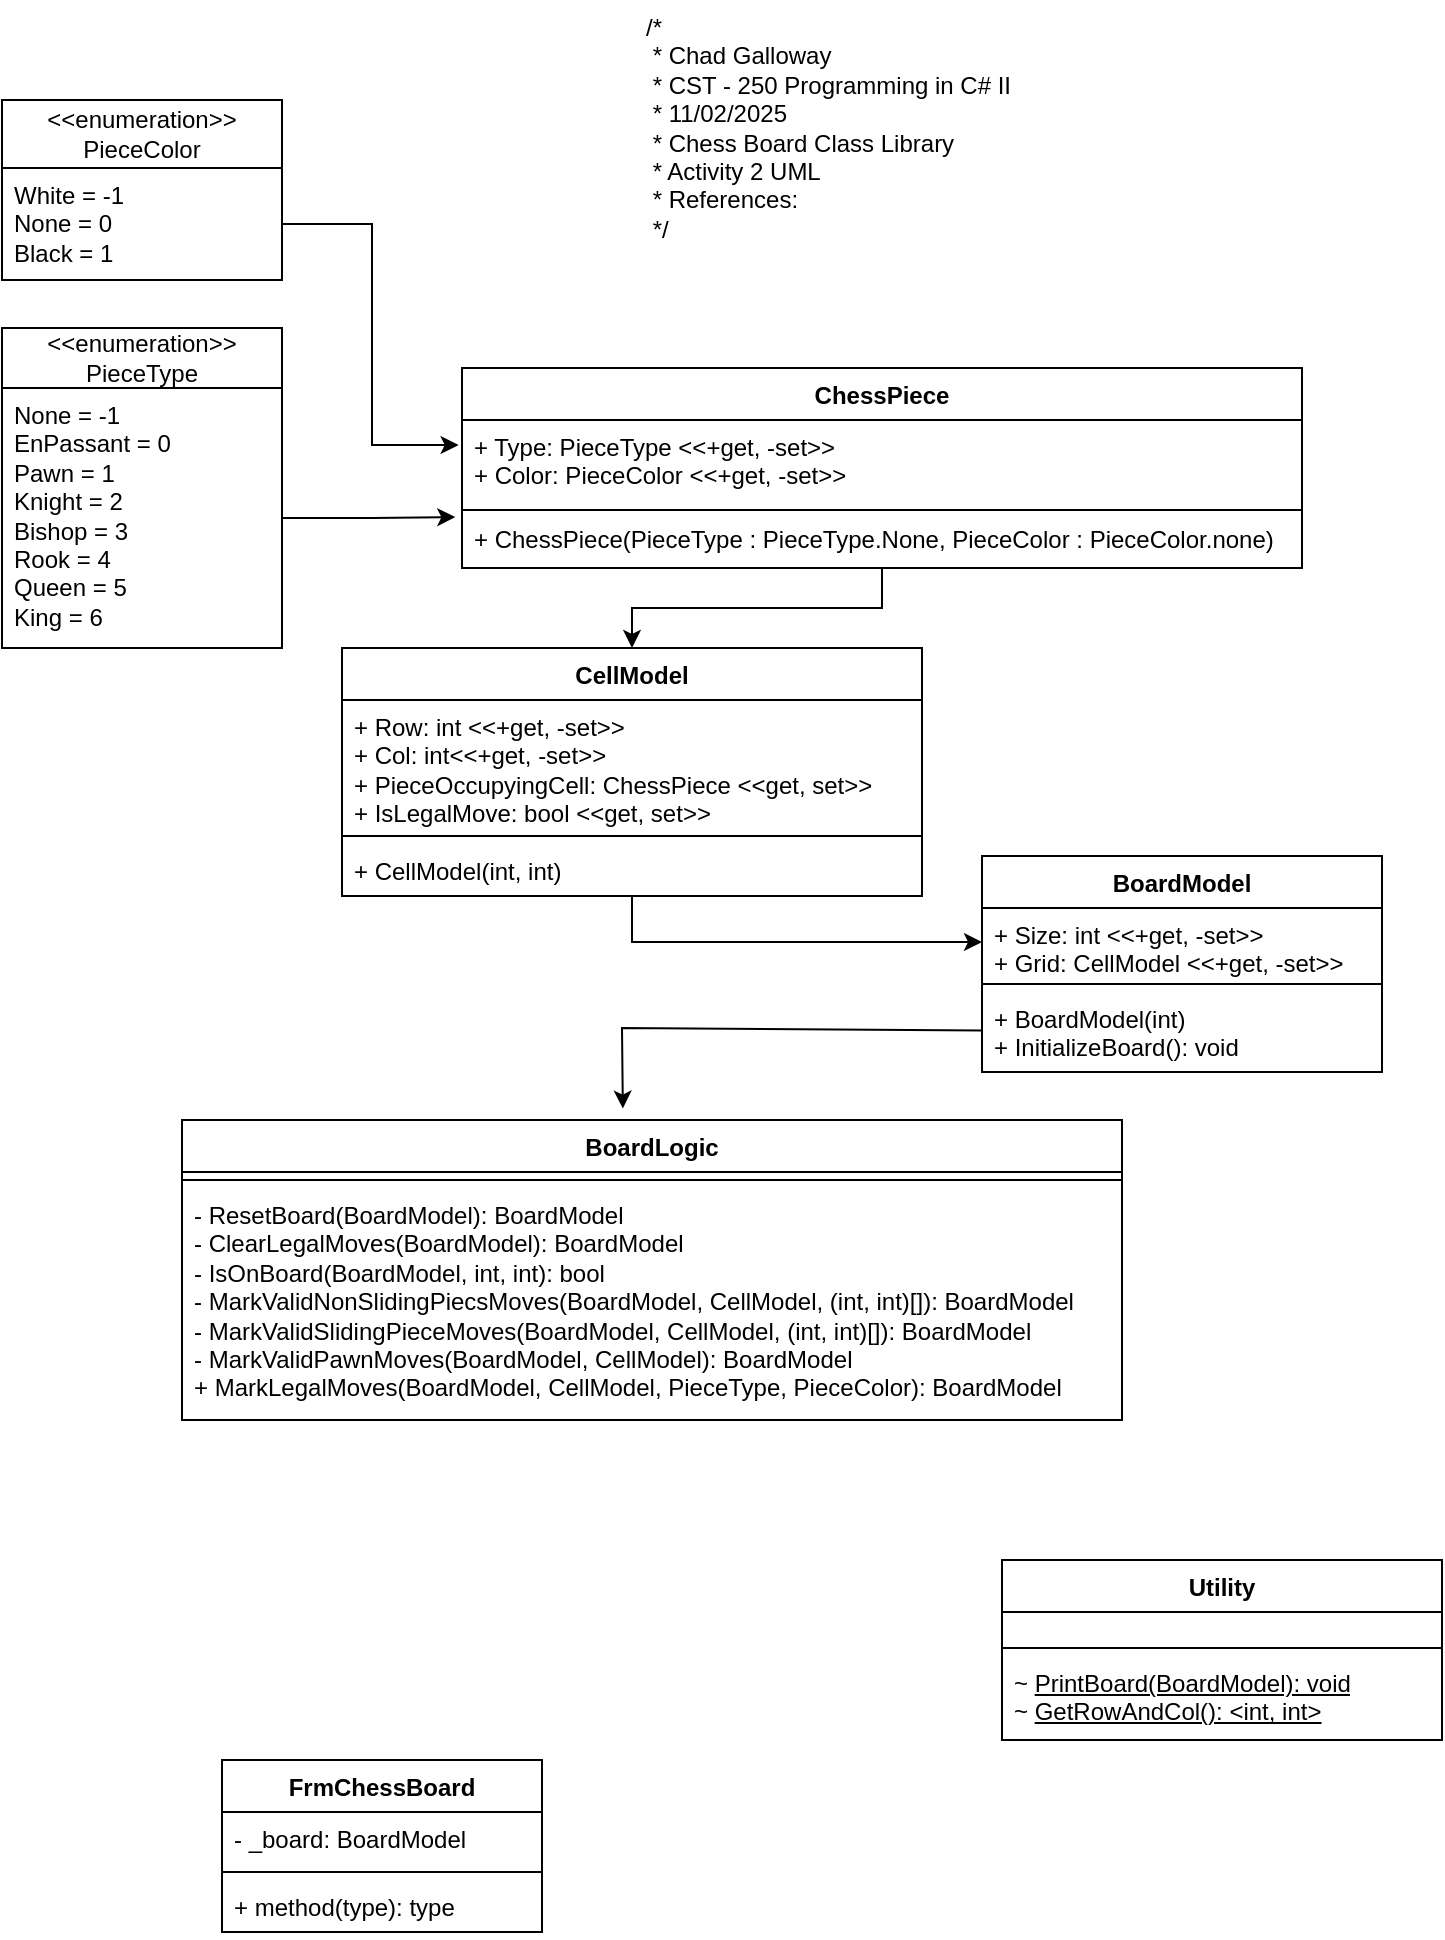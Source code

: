 <mxfile version="28.2.8">
  <diagram name="Page-1" id="tsHHCG1otfEHiUiGUumg">
    <mxGraphModel dx="1678" dy="874" grid="1" gridSize="10" guides="1" tooltips="1" connect="1" arrows="1" fold="1" page="1" pageScale="1" pageWidth="850" pageHeight="1100" math="0" shadow="0">
      <root>
        <mxCell id="0" />
        <mxCell id="1" parent="0" />
        <mxCell id="hlYQWEDlFGostlsgLX7R-3" style="edgeStyle=orthogonalEdgeStyle;rounded=0;orthogonalLoop=1;jettySize=auto;html=1;entryX=0;entryY=0.5;entryDx=0;entryDy=0;" edge="1" parent="1" source="fw58HAAdcJAM5Pez11N_-1" target="fw58HAAdcJAM5Pez11N_-6">
          <mxGeometry relative="1" as="geometry" />
        </mxCell>
        <mxCell id="fw58HAAdcJAM5Pez11N_-1" value="CellModel" style="swimlane;fontStyle=1;align=center;verticalAlign=top;childLayout=stackLayout;horizontal=1;startSize=26;horizontalStack=0;resizeParent=1;resizeParentMax=0;resizeLast=0;collapsible=1;marginBottom=0;whiteSpace=wrap;html=1;" parent="1" vertex="1">
          <mxGeometry x="240" y="364" width="290" height="124" as="geometry" />
        </mxCell>
        <mxCell id="fw58HAAdcJAM5Pez11N_-2" value="+ Row: int &amp;lt;&amp;lt;+get, -set&amp;gt;&amp;gt;&lt;div&gt;+ Col: int&amp;lt;&amp;lt;+get, -set&amp;gt;&amp;gt;&lt;/div&gt;&lt;div&gt;+ PieceOccupyingCell: ChessPiece &amp;lt;&amp;lt;get, set&amp;gt;&amp;gt;&lt;/div&gt;&lt;div&gt;+ IsLegalMove: bool &amp;lt;&amp;lt;get, set&amp;gt;&amp;gt;&lt;/div&gt;" style="text;strokeColor=none;fillColor=none;align=left;verticalAlign=top;spacingLeft=4;spacingRight=4;overflow=hidden;rotatable=0;points=[[0,0.5],[1,0.5]];portConstraint=eastwest;whiteSpace=wrap;html=1;" parent="fw58HAAdcJAM5Pez11N_-1" vertex="1">
          <mxGeometry y="26" width="290" height="64" as="geometry" />
        </mxCell>
        <mxCell id="fw58HAAdcJAM5Pez11N_-3" value="" style="line;strokeWidth=1;fillColor=none;align=left;verticalAlign=middle;spacingTop=-1;spacingLeft=3;spacingRight=3;rotatable=0;labelPosition=right;points=[];portConstraint=eastwest;strokeColor=inherit;" parent="fw58HAAdcJAM5Pez11N_-1" vertex="1">
          <mxGeometry y="90" width="290" height="8" as="geometry" />
        </mxCell>
        <mxCell id="fw58HAAdcJAM5Pez11N_-4" value="+ CellModel(int, int)" style="text;strokeColor=none;fillColor=none;align=left;verticalAlign=top;spacingLeft=4;spacingRight=4;overflow=hidden;rotatable=0;points=[[0,0.5],[1,0.5]];portConstraint=eastwest;whiteSpace=wrap;html=1;" parent="fw58HAAdcJAM5Pez11N_-1" vertex="1">
          <mxGeometry y="98" width="290" height="26" as="geometry" />
        </mxCell>
        <mxCell id="fw58HAAdcJAM5Pez11N_-5" value="BoardModel" style="swimlane;fontStyle=1;align=center;verticalAlign=top;childLayout=stackLayout;horizontal=1;startSize=26;horizontalStack=0;resizeParent=1;resizeParentMax=0;resizeLast=0;collapsible=1;marginBottom=0;whiteSpace=wrap;html=1;" parent="1" vertex="1">
          <mxGeometry x="560" y="468" width="200" height="108" as="geometry" />
        </mxCell>
        <mxCell id="fw58HAAdcJAM5Pez11N_-6" value="+ Size: int &amp;lt;&amp;lt;+get, -set&amp;gt;&amp;gt;&lt;div&gt;+ Grid: CellModel &amp;lt;&amp;lt;+get, -set&amp;gt;&amp;gt;&lt;/div&gt;" style="text;strokeColor=none;fillColor=none;align=left;verticalAlign=top;spacingLeft=4;spacingRight=4;overflow=hidden;rotatable=0;points=[[0,0.5],[1,0.5]];portConstraint=eastwest;whiteSpace=wrap;html=1;" parent="fw58HAAdcJAM5Pez11N_-5" vertex="1">
          <mxGeometry y="26" width="200" height="34" as="geometry" />
        </mxCell>
        <mxCell id="fw58HAAdcJAM5Pez11N_-7" value="" style="line;strokeWidth=1;fillColor=none;align=left;verticalAlign=middle;spacingTop=-1;spacingLeft=3;spacingRight=3;rotatable=0;labelPosition=right;points=[];portConstraint=eastwest;strokeColor=inherit;" parent="fw58HAAdcJAM5Pez11N_-5" vertex="1">
          <mxGeometry y="60" width="200" height="8" as="geometry" />
        </mxCell>
        <mxCell id="fw58HAAdcJAM5Pez11N_-8" value="+ BoardModel(int)&lt;div&gt;+ InitializeBoard(): void&lt;/div&gt;" style="text;strokeColor=none;fillColor=none;align=left;verticalAlign=top;spacingLeft=4;spacingRight=4;overflow=hidden;rotatable=0;points=[[0,0.5],[1,0.5]];portConstraint=eastwest;whiteSpace=wrap;html=1;" parent="fw58HAAdcJAM5Pez11N_-5" vertex="1">
          <mxGeometry y="68" width="200" height="40" as="geometry" />
        </mxCell>
        <mxCell id="fw58HAAdcJAM5Pez11N_-9" value="BoardLogic" style="swimlane;fontStyle=1;align=center;verticalAlign=top;childLayout=stackLayout;horizontal=1;startSize=26;horizontalStack=0;resizeParent=1;resizeParentMax=0;resizeLast=0;collapsible=1;marginBottom=0;whiteSpace=wrap;html=1;" parent="1" vertex="1">
          <mxGeometry x="160" y="600" width="470" height="150" as="geometry" />
        </mxCell>
        <mxCell id="fw58HAAdcJAM5Pez11N_-11" value="" style="line;strokeWidth=1;fillColor=none;align=left;verticalAlign=middle;spacingTop=-1;spacingLeft=3;spacingRight=3;rotatable=0;labelPosition=right;points=[];portConstraint=eastwest;strokeColor=inherit;" parent="fw58HAAdcJAM5Pez11N_-9" vertex="1">
          <mxGeometry y="26" width="470" height="8" as="geometry" />
        </mxCell>
        <mxCell id="fw58HAAdcJAM5Pez11N_-12" value="- ResetBoard(BoardModel): BoardModel&lt;div&gt;- ClearLegalMoves(BoardModel): BoardModel&lt;br&gt;&lt;div&gt;- IsOnBoard(BoardModel, int, int): bool&lt;/div&gt;&lt;div&gt;- MarkValidNonSlidingPiecsMoves(BoardModel, CellModel, (int, int)[]): BoardModel&lt;/div&gt;&lt;div&gt;- MarkValidSlidingPieceMoves(&lt;span style=&quot;background-color: transparent; color: light-dark(rgb(0, 0, 0), rgb(255, 255, 255));&quot;&gt;BoardModel, CellModel, (int, int)[]): BoardModel&lt;/span&gt;&lt;/div&gt;&lt;div&gt;- MarkValidPawnMoves(BoardModel, CellModel): BoardModel&lt;/div&gt;&lt;div&gt;+ MarkLegalMoves(BoardModel, CellModel, PieceType, PieceColor): BoardModel&lt;/div&gt;&lt;div&gt;&lt;br&gt;&lt;/div&gt;&lt;/div&gt;" style="text;strokeColor=none;fillColor=none;align=left;verticalAlign=top;spacingLeft=4;spacingRight=4;overflow=hidden;rotatable=0;points=[[0,0.5],[1,0.5]];portConstraint=eastwest;whiteSpace=wrap;html=1;" parent="fw58HAAdcJAM5Pez11N_-9" vertex="1">
          <mxGeometry y="34" width="470" height="116" as="geometry" />
        </mxCell>
        <mxCell id="fw58HAAdcJAM5Pez11N_-13" value="Utility" style="swimlane;fontStyle=1;align=center;verticalAlign=top;childLayout=stackLayout;horizontal=1;startSize=26;horizontalStack=0;resizeParent=1;resizeParentMax=0;resizeLast=0;collapsible=1;marginBottom=0;whiteSpace=wrap;html=1;" parent="1" vertex="1">
          <mxGeometry x="570" y="820" width="220" height="90" as="geometry" />
        </mxCell>
        <mxCell id="fw58HAAdcJAM5Pez11N_-14" value="&lt;div&gt;&lt;br&gt;&lt;/div&gt;" style="text;strokeColor=none;fillColor=none;align=left;verticalAlign=top;spacingLeft=4;spacingRight=4;overflow=hidden;rotatable=0;points=[[0,0.5],[1,0.5]];portConstraint=eastwest;whiteSpace=wrap;html=1;" parent="fw58HAAdcJAM5Pez11N_-13" vertex="1">
          <mxGeometry y="26" width="220" height="14" as="geometry" />
        </mxCell>
        <mxCell id="fw58HAAdcJAM5Pez11N_-15" value="" style="line;strokeWidth=1;fillColor=none;align=left;verticalAlign=middle;spacingTop=-1;spacingLeft=3;spacingRight=3;rotatable=0;labelPosition=right;points=[];portConstraint=eastwest;strokeColor=inherit;" parent="fw58HAAdcJAM5Pez11N_-13" vertex="1">
          <mxGeometry y="40" width="220" height="8" as="geometry" />
        </mxCell>
        <mxCell id="fw58HAAdcJAM5Pez11N_-16" value="~ &lt;u&gt;PrintBoard(BoardModel): void&lt;/u&gt;&lt;div&gt;~ &lt;u&gt;GetRowAndCol(): &amp;lt;int, int&amp;gt;&lt;/u&gt;&amp;nbsp;&lt;/div&gt;" style="text;strokeColor=none;fillColor=none;align=left;verticalAlign=top;spacingLeft=4;spacingRight=4;overflow=hidden;rotatable=0;points=[[0,0.5],[1,0.5]];portConstraint=eastwest;whiteSpace=wrap;html=1;" parent="fw58HAAdcJAM5Pez11N_-13" vertex="1">
          <mxGeometry y="48" width="220" height="42" as="geometry" />
        </mxCell>
        <mxCell id="fw58HAAdcJAM5Pez11N_-17" value="FrmChessBoard" style="swimlane;fontStyle=1;align=center;verticalAlign=top;childLayout=stackLayout;horizontal=1;startSize=26;horizontalStack=0;resizeParent=1;resizeParentMax=0;resizeLast=0;collapsible=1;marginBottom=0;whiteSpace=wrap;html=1;" parent="1" vertex="1">
          <mxGeometry x="180" y="920" width="160" height="86" as="geometry" />
        </mxCell>
        <mxCell id="fw58HAAdcJAM5Pez11N_-18" value="- _board: BoardModel" style="text;strokeColor=none;fillColor=none;align=left;verticalAlign=top;spacingLeft=4;spacingRight=4;overflow=hidden;rotatable=0;points=[[0,0.5],[1,0.5]];portConstraint=eastwest;whiteSpace=wrap;html=1;" parent="fw58HAAdcJAM5Pez11N_-17" vertex="1">
          <mxGeometry y="26" width="160" height="26" as="geometry" />
        </mxCell>
        <mxCell id="fw58HAAdcJAM5Pez11N_-19" value="" style="line;strokeWidth=1;fillColor=none;align=left;verticalAlign=middle;spacingTop=-1;spacingLeft=3;spacingRight=3;rotatable=0;labelPosition=right;points=[];portConstraint=eastwest;strokeColor=inherit;" parent="fw58HAAdcJAM5Pez11N_-17" vertex="1">
          <mxGeometry y="52" width="160" height="8" as="geometry" />
        </mxCell>
        <mxCell id="fw58HAAdcJAM5Pez11N_-20" value="+ method(type): type" style="text;strokeColor=none;fillColor=none;align=left;verticalAlign=top;spacingLeft=4;spacingRight=4;overflow=hidden;rotatable=0;points=[[0,0.5],[1,0.5]];portConstraint=eastwest;whiteSpace=wrap;html=1;" parent="fw58HAAdcJAM5Pez11N_-17" vertex="1">
          <mxGeometry y="60" width="160" height="26" as="geometry" />
        </mxCell>
        <mxCell id="fw58HAAdcJAM5Pez11N_-30" value="/*&#xa; * Chad Galloway&#xa; * CST - 250 Programming in C# II&#xa; * 11/02/2025&#xa; * Chess Board Class Library&#xa; * Activity 2 UML&#xa; * References:&#xa; */" style="text;whiteSpace=wrap;" parent="1" vertex="1">
          <mxGeometry x="390" y="40" width="220" height="140" as="geometry" />
        </mxCell>
        <mxCell id="hlYQWEDlFGostlsgLX7R-5" value="" style="endArrow=classic;html=1;rounded=0;entryX=0.469;entryY=-0.038;entryDx=0;entryDy=0;entryPerimeter=0;" edge="1" parent="1" source="fw58HAAdcJAM5Pez11N_-8" target="fw58HAAdcJAM5Pez11N_-9">
          <mxGeometry width="50" height="50" relative="1" as="geometry">
            <mxPoint x="480" y="552" as="sourcePoint" />
            <mxPoint x="580" y="542" as="targetPoint" />
            <Array as="points">
              <mxPoint x="380" y="554" />
            </Array>
          </mxGeometry>
        </mxCell>
        <mxCell id="hlYQWEDlFGostlsgLX7R-22" style="edgeStyle=orthogonalEdgeStyle;rounded=0;orthogonalLoop=1;jettySize=auto;html=1;" edge="1" parent="1" source="hlYQWEDlFGostlsgLX7R-6" target="fw58HAAdcJAM5Pez11N_-1">
          <mxGeometry relative="1" as="geometry" />
        </mxCell>
        <mxCell id="hlYQWEDlFGostlsgLX7R-6" value="ChessPiece" style="swimlane;fontStyle=1;align=center;verticalAlign=top;childLayout=stackLayout;horizontal=1;startSize=26;horizontalStack=0;resizeParent=1;resizeParentMax=0;resizeLast=0;collapsible=1;marginBottom=0;whiteSpace=wrap;html=1;" vertex="1" parent="1">
          <mxGeometry x="300" y="224" width="420" height="100" as="geometry" />
        </mxCell>
        <mxCell id="hlYQWEDlFGostlsgLX7R-7" value="+ Type: PieceType &amp;lt;&amp;lt;+get, -set&amp;gt;&amp;gt;&lt;div&gt;+ Color: PieceColor &amp;lt;&amp;lt;+get, -set&amp;gt;&amp;gt;&lt;/div&gt;" style="text;strokeColor=none;fillColor=none;align=left;verticalAlign=top;spacingLeft=4;spacingRight=4;overflow=hidden;rotatable=0;points=[[0,0.5],[1,0.5]];portConstraint=eastwest;whiteSpace=wrap;html=1;" vertex="1" parent="hlYQWEDlFGostlsgLX7R-6">
          <mxGeometry y="26" width="420" height="44" as="geometry" />
        </mxCell>
        <mxCell id="hlYQWEDlFGostlsgLX7R-8" value="" style="line;strokeWidth=1;fillColor=none;align=left;verticalAlign=middle;spacingTop=-1;spacingLeft=3;spacingRight=3;rotatable=0;labelPosition=right;points=[];portConstraint=eastwest;strokeColor=inherit;" vertex="1" parent="hlYQWEDlFGostlsgLX7R-6">
          <mxGeometry y="70" width="420" height="2" as="geometry" />
        </mxCell>
        <mxCell id="hlYQWEDlFGostlsgLX7R-18" value="+ ChessPiece(PieceType : PieceType.None, PieceColor : PieceColor.none)" style="text;strokeColor=none;fillColor=none;align=left;verticalAlign=top;spacingLeft=4;spacingRight=4;overflow=hidden;rotatable=0;points=[[0,0.5],[1,0.5]];portConstraint=eastwest;whiteSpace=wrap;html=1;" vertex="1" parent="hlYQWEDlFGostlsgLX7R-6">
          <mxGeometry y="72" width="420" height="28" as="geometry" />
        </mxCell>
        <mxCell id="hlYQWEDlFGostlsgLX7R-10" value="&lt;div&gt;&amp;lt;&amp;lt;enumeration&amp;gt;&amp;gt;&lt;/div&gt;PieceColor" style="swimlane;fontStyle=0;childLayout=stackLayout;horizontal=1;startSize=34;fillColor=none;horizontalStack=0;resizeParent=1;resizeParentMax=0;resizeLast=0;collapsible=1;marginBottom=0;whiteSpace=wrap;html=1;" vertex="1" parent="1">
          <mxGeometry x="70" y="90" width="140" height="90" as="geometry" />
        </mxCell>
        <mxCell id="hlYQWEDlFGostlsgLX7R-13" value="White = -1&lt;div&gt;None = 0&lt;/div&gt;&lt;div&gt;Black = 1&lt;/div&gt;" style="text;strokeColor=none;fillColor=none;align=left;verticalAlign=top;spacingLeft=4;spacingRight=4;overflow=hidden;rotatable=0;points=[[0,0.5],[1,0.5]];portConstraint=eastwest;whiteSpace=wrap;html=1;" vertex="1" parent="hlYQWEDlFGostlsgLX7R-10">
          <mxGeometry y="34" width="140" height="56" as="geometry" />
        </mxCell>
        <mxCell id="hlYQWEDlFGostlsgLX7R-14" value="&lt;div&gt;&amp;lt;&amp;lt;enumeration&amp;gt;&amp;gt;&lt;/div&gt;PieceType" style="swimlane;fontStyle=0;childLayout=stackLayout;horizontal=1;startSize=30;fillColor=none;horizontalStack=0;resizeParent=1;resizeParentMax=0;resizeLast=0;collapsible=1;marginBottom=0;whiteSpace=wrap;html=1;" vertex="1" parent="1">
          <mxGeometry x="70" y="204" width="140" height="160" as="geometry" />
        </mxCell>
        <mxCell id="hlYQWEDlFGostlsgLX7R-17" value="None = -1&lt;div&gt;EnPassant = 0&lt;/div&gt;&lt;div&gt;Pawn = 1&lt;/div&gt;&lt;div&gt;Knight = 2&lt;/div&gt;&lt;div&gt;Bishop = 3&lt;/div&gt;&lt;div&gt;Rook = 4&lt;/div&gt;&lt;div&gt;Queen = 5&lt;/div&gt;&lt;div&gt;King = 6&lt;/div&gt;" style="text;strokeColor=none;fillColor=none;align=left;verticalAlign=top;spacingLeft=4;spacingRight=4;overflow=hidden;rotatable=0;points=[[0,0.5],[1,0.5]];portConstraint=eastwest;whiteSpace=wrap;html=1;" vertex="1" parent="hlYQWEDlFGostlsgLX7R-14">
          <mxGeometry y="30" width="140" height="130" as="geometry" />
        </mxCell>
        <mxCell id="hlYQWEDlFGostlsgLX7R-19" style="edgeStyle=orthogonalEdgeStyle;rounded=0;orthogonalLoop=1;jettySize=auto;html=1;entryX=-0.008;entryY=0.089;entryDx=0;entryDy=0;entryPerimeter=0;" edge="1" parent="1" source="hlYQWEDlFGostlsgLX7R-17" target="hlYQWEDlFGostlsgLX7R-18">
          <mxGeometry relative="1" as="geometry" />
        </mxCell>
        <mxCell id="hlYQWEDlFGostlsgLX7R-20" style="edgeStyle=orthogonalEdgeStyle;rounded=0;orthogonalLoop=1;jettySize=auto;html=1;exitX=1;exitY=0.5;exitDx=0;exitDy=0;entryX=-0.004;entryY=0.284;entryDx=0;entryDy=0;entryPerimeter=0;" edge="1" parent="1" source="hlYQWEDlFGostlsgLX7R-13" target="hlYQWEDlFGostlsgLX7R-7">
          <mxGeometry relative="1" as="geometry" />
        </mxCell>
      </root>
    </mxGraphModel>
  </diagram>
</mxfile>
